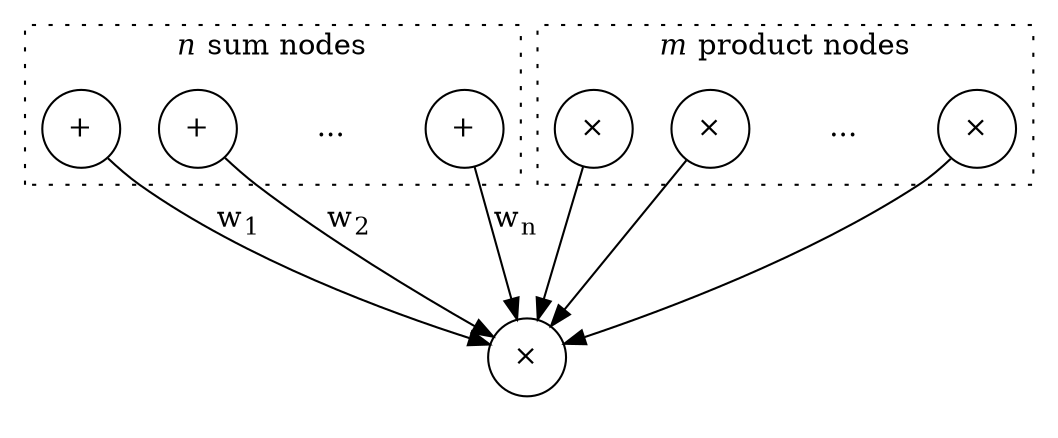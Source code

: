 digraph {
  node [shape=circle];

  subgraph cluster_P1 {
    p1_1 [label=<+>];
    p1_2 [label=<+>];
    p1_d [label="...",shape=none];
    p1_n [label=<+>];
    label=<<i>n</i> sum nodes>;
    graph [style=dotted];
  }

  subgraph cluster_P2 {
    rank="same";
    p2_1 [label=<&times;>];
    p2_2 [label=<&times;>];
    p2_d [label="...",shape=none];
    p2_m [label=<&times;>];
    label=<<i>m</i> product nodes>;
    graph [style=dotted];
  }

  subgraph cluster_S {
    rank="same";
    s [label=<&times;>];
    label=<S<sub>i</sub>>;
    graph [style=invis];
  }

  p1_1 -> s [label=<w<sub>1</sub>>];
  p1_2 -> s [label=<w<sub>2</sub>>];
  p1_d -> s [style=invis];
  p1_n -> s [label=<w<sub>n</sub>>];

  p2_1 -> s;
  p2_2 -> s;
  p2_d -> s [style=invis];
  p2_m -> s;
}
